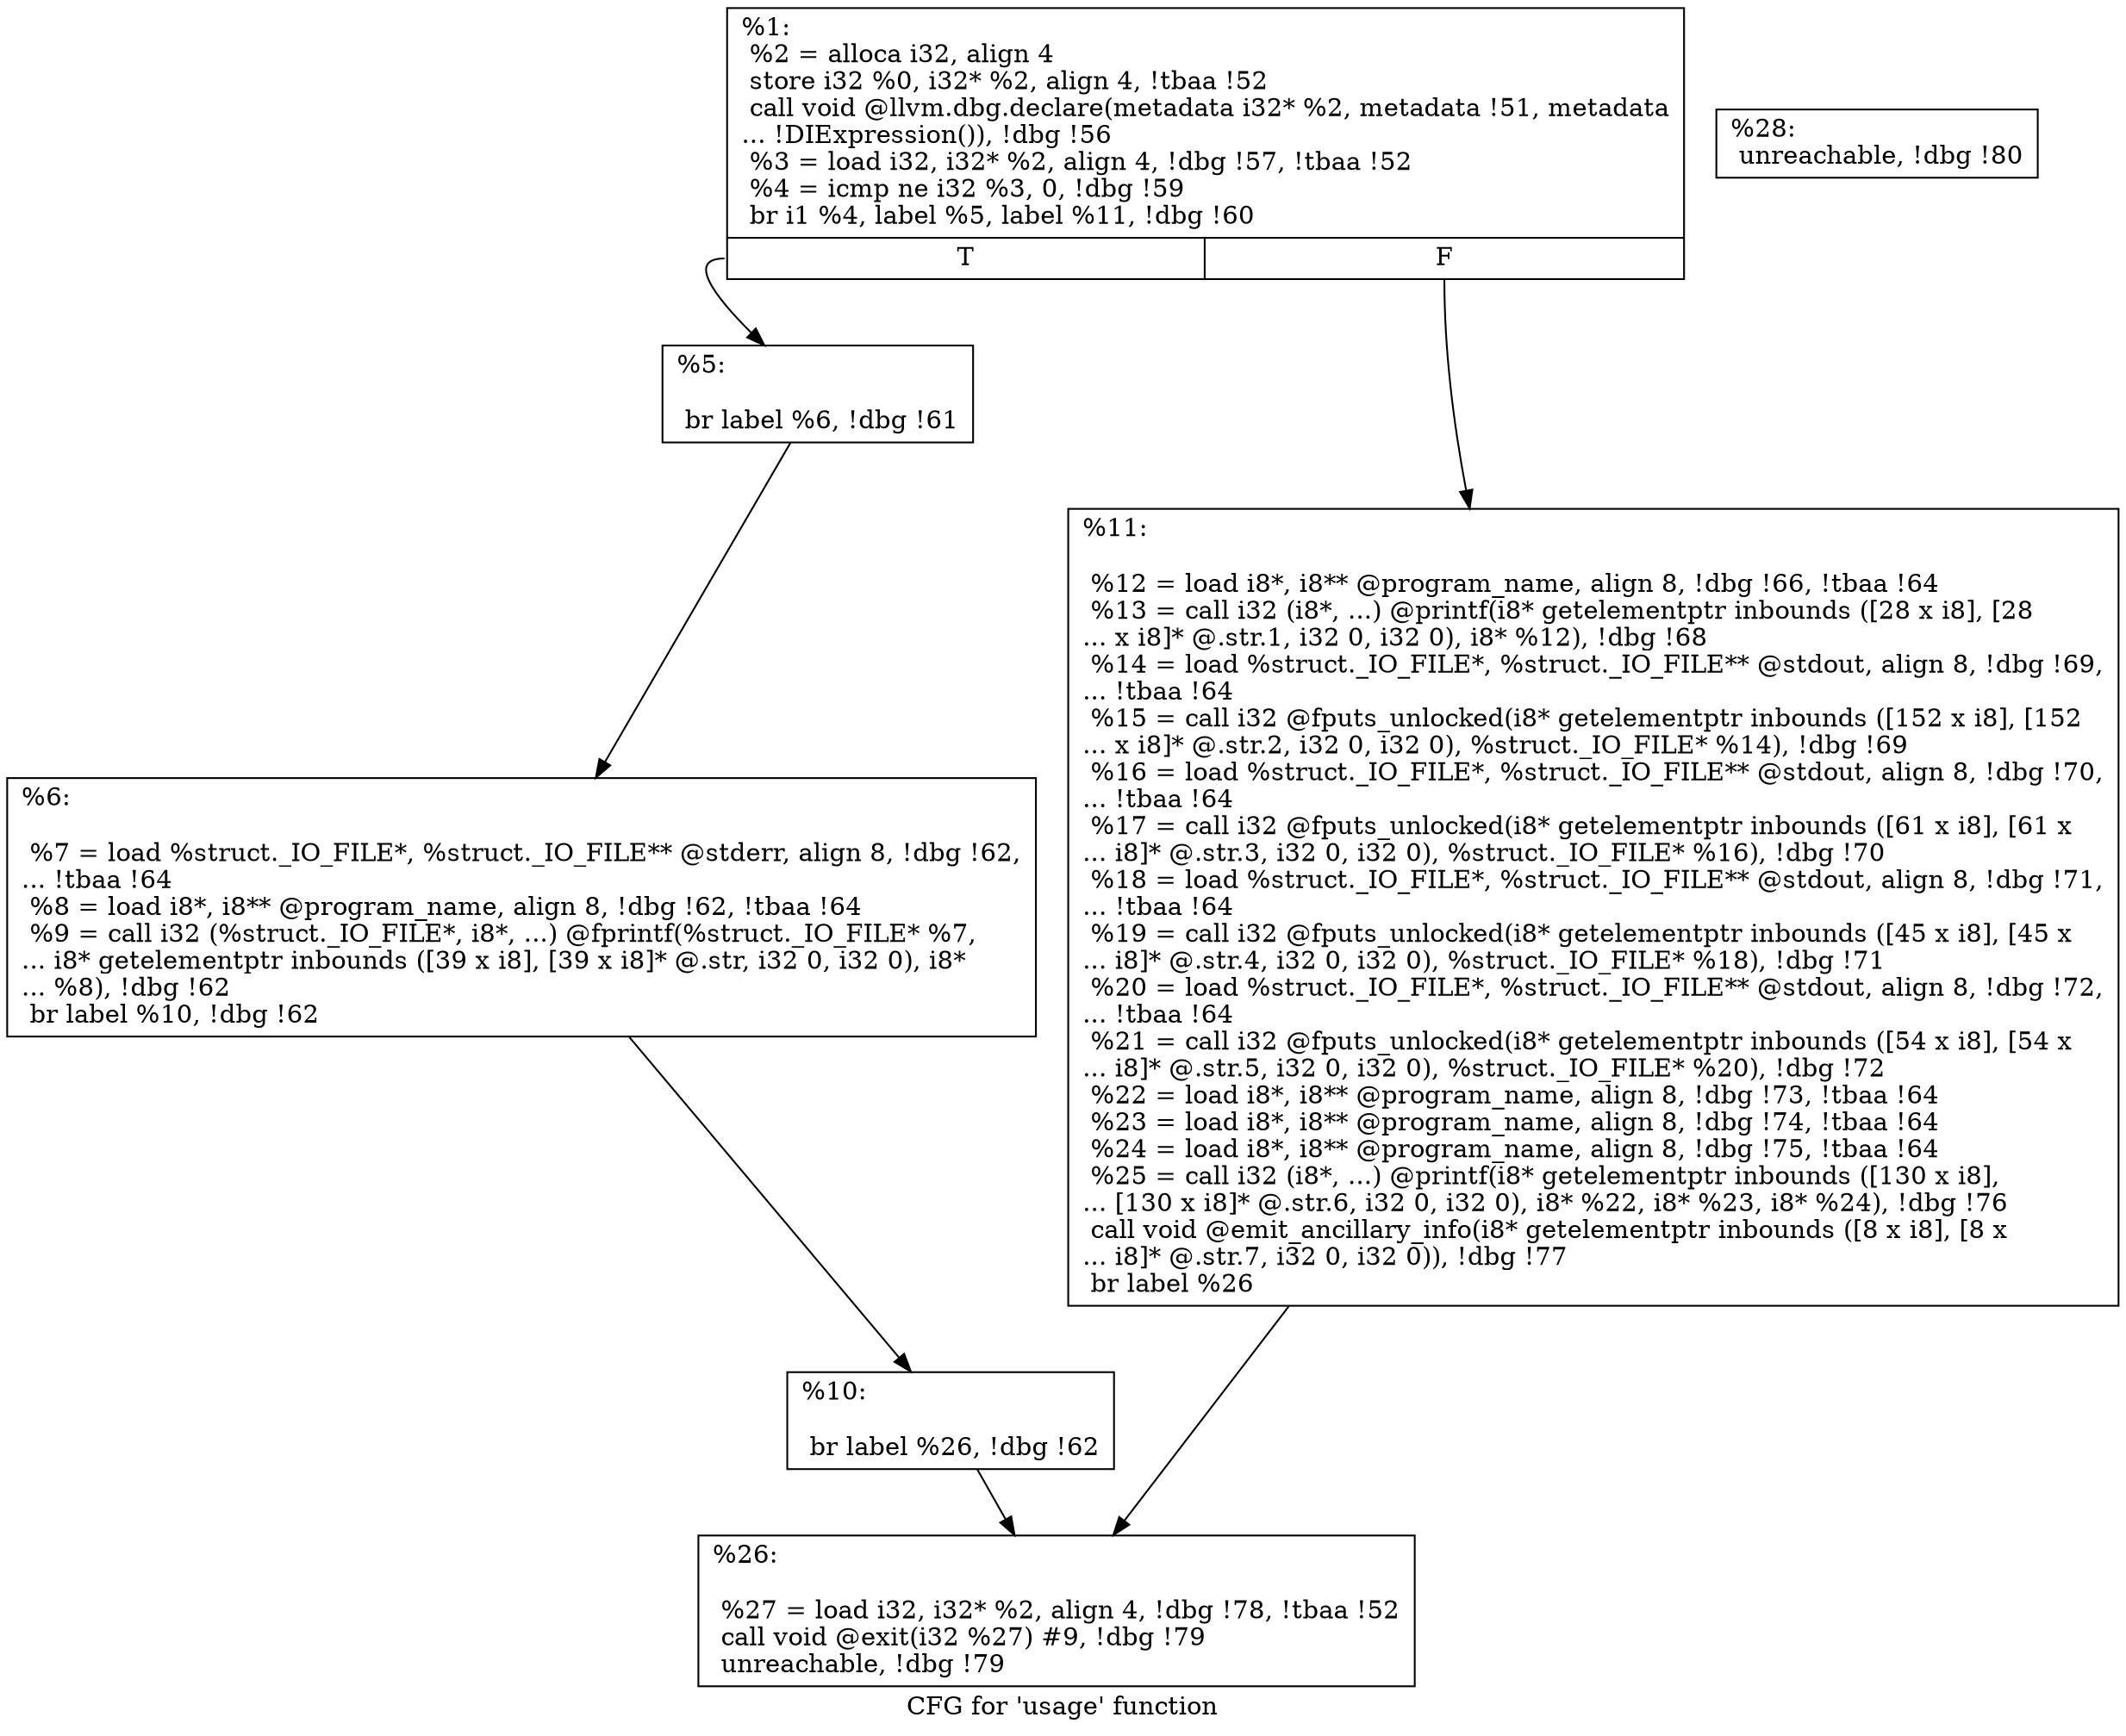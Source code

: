 digraph "CFG for 'usage' function" {
	label="CFG for 'usage' function";

	Node0x110b650 [shape=record,label="{%1:\l  %2 = alloca i32, align 4\l  store i32 %0, i32* %2, align 4, !tbaa !52\l  call void @llvm.dbg.declare(metadata i32* %2, metadata !51, metadata\l... !DIExpression()), !dbg !56\l  %3 = load i32, i32* %2, align 4, !dbg !57, !tbaa !52\l  %4 = icmp ne i32 %3, 0, !dbg !59\l  br i1 %4, label %5, label %11, !dbg !60\l|{<s0>T|<s1>F}}"];
	Node0x110b650:s0 -> Node0x1116550;
	Node0x110b650:s1 -> Node0x1116640;
	Node0x1116550 [shape=record,label="{%5:\l\l  br label %6, !dbg !61\l}"];
	Node0x1116550 -> Node0x11165a0;
	Node0x11165a0 [shape=record,label="{%6:\l\l  %7 = load %struct._IO_FILE*, %struct._IO_FILE** @stderr, align 8, !dbg !62,\l... !tbaa !64\l  %8 = load i8*, i8** @program_name, align 8, !dbg !62, !tbaa !64\l  %9 = call i32 (%struct._IO_FILE*, i8*, ...) @fprintf(%struct._IO_FILE* %7,\l... i8* getelementptr inbounds ([39 x i8], [39 x i8]* @.str, i32 0, i32 0), i8*\l... %8), !dbg !62\l  br label %10, !dbg !62\l}"];
	Node0x11165a0 -> Node0x11165f0;
	Node0x11165f0 [shape=record,label="{%10:\l\l  br label %26, !dbg !62\l}"];
	Node0x11165f0 -> Node0x1116690;
	Node0x1116640 [shape=record,label="{%11:\l\l  %12 = load i8*, i8** @program_name, align 8, !dbg !66, !tbaa !64\l  %13 = call i32 (i8*, ...) @printf(i8* getelementptr inbounds ([28 x i8], [28\l... x i8]* @.str.1, i32 0, i32 0), i8* %12), !dbg !68\l  %14 = load %struct._IO_FILE*, %struct._IO_FILE** @stdout, align 8, !dbg !69,\l... !tbaa !64\l  %15 = call i32 @fputs_unlocked(i8* getelementptr inbounds ([152 x i8], [152\l... x i8]* @.str.2, i32 0, i32 0), %struct._IO_FILE* %14), !dbg !69\l  %16 = load %struct._IO_FILE*, %struct._IO_FILE** @stdout, align 8, !dbg !70,\l... !tbaa !64\l  %17 = call i32 @fputs_unlocked(i8* getelementptr inbounds ([61 x i8], [61 x\l... i8]* @.str.3, i32 0, i32 0), %struct._IO_FILE* %16), !dbg !70\l  %18 = load %struct._IO_FILE*, %struct._IO_FILE** @stdout, align 8, !dbg !71,\l... !tbaa !64\l  %19 = call i32 @fputs_unlocked(i8* getelementptr inbounds ([45 x i8], [45 x\l... i8]* @.str.4, i32 0, i32 0), %struct._IO_FILE* %18), !dbg !71\l  %20 = load %struct._IO_FILE*, %struct._IO_FILE** @stdout, align 8, !dbg !72,\l... !tbaa !64\l  %21 = call i32 @fputs_unlocked(i8* getelementptr inbounds ([54 x i8], [54 x\l... i8]* @.str.5, i32 0, i32 0), %struct._IO_FILE* %20), !dbg !72\l  %22 = load i8*, i8** @program_name, align 8, !dbg !73, !tbaa !64\l  %23 = load i8*, i8** @program_name, align 8, !dbg !74, !tbaa !64\l  %24 = load i8*, i8** @program_name, align 8, !dbg !75, !tbaa !64\l  %25 = call i32 (i8*, ...) @printf(i8* getelementptr inbounds ([130 x i8],\l... [130 x i8]* @.str.6, i32 0, i32 0), i8* %22, i8* %23, i8* %24), !dbg !76\l  call void @emit_ancillary_info(i8* getelementptr inbounds ([8 x i8], [8 x\l... i8]* @.str.7, i32 0, i32 0)), !dbg !77\l  br label %26\l}"];
	Node0x1116640 -> Node0x1116690;
	Node0x1116690 [shape=record,label="{%26:\l\l  %27 = load i32, i32* %2, align 4, !dbg !78, !tbaa !52\l  call void @exit(i32 %27) #9, !dbg !79\l  unreachable, !dbg !79\l}"];
	Node0x11166e0 [shape=record,label="{%28:                                                  \l  unreachable, !dbg !80\l}"];
}
